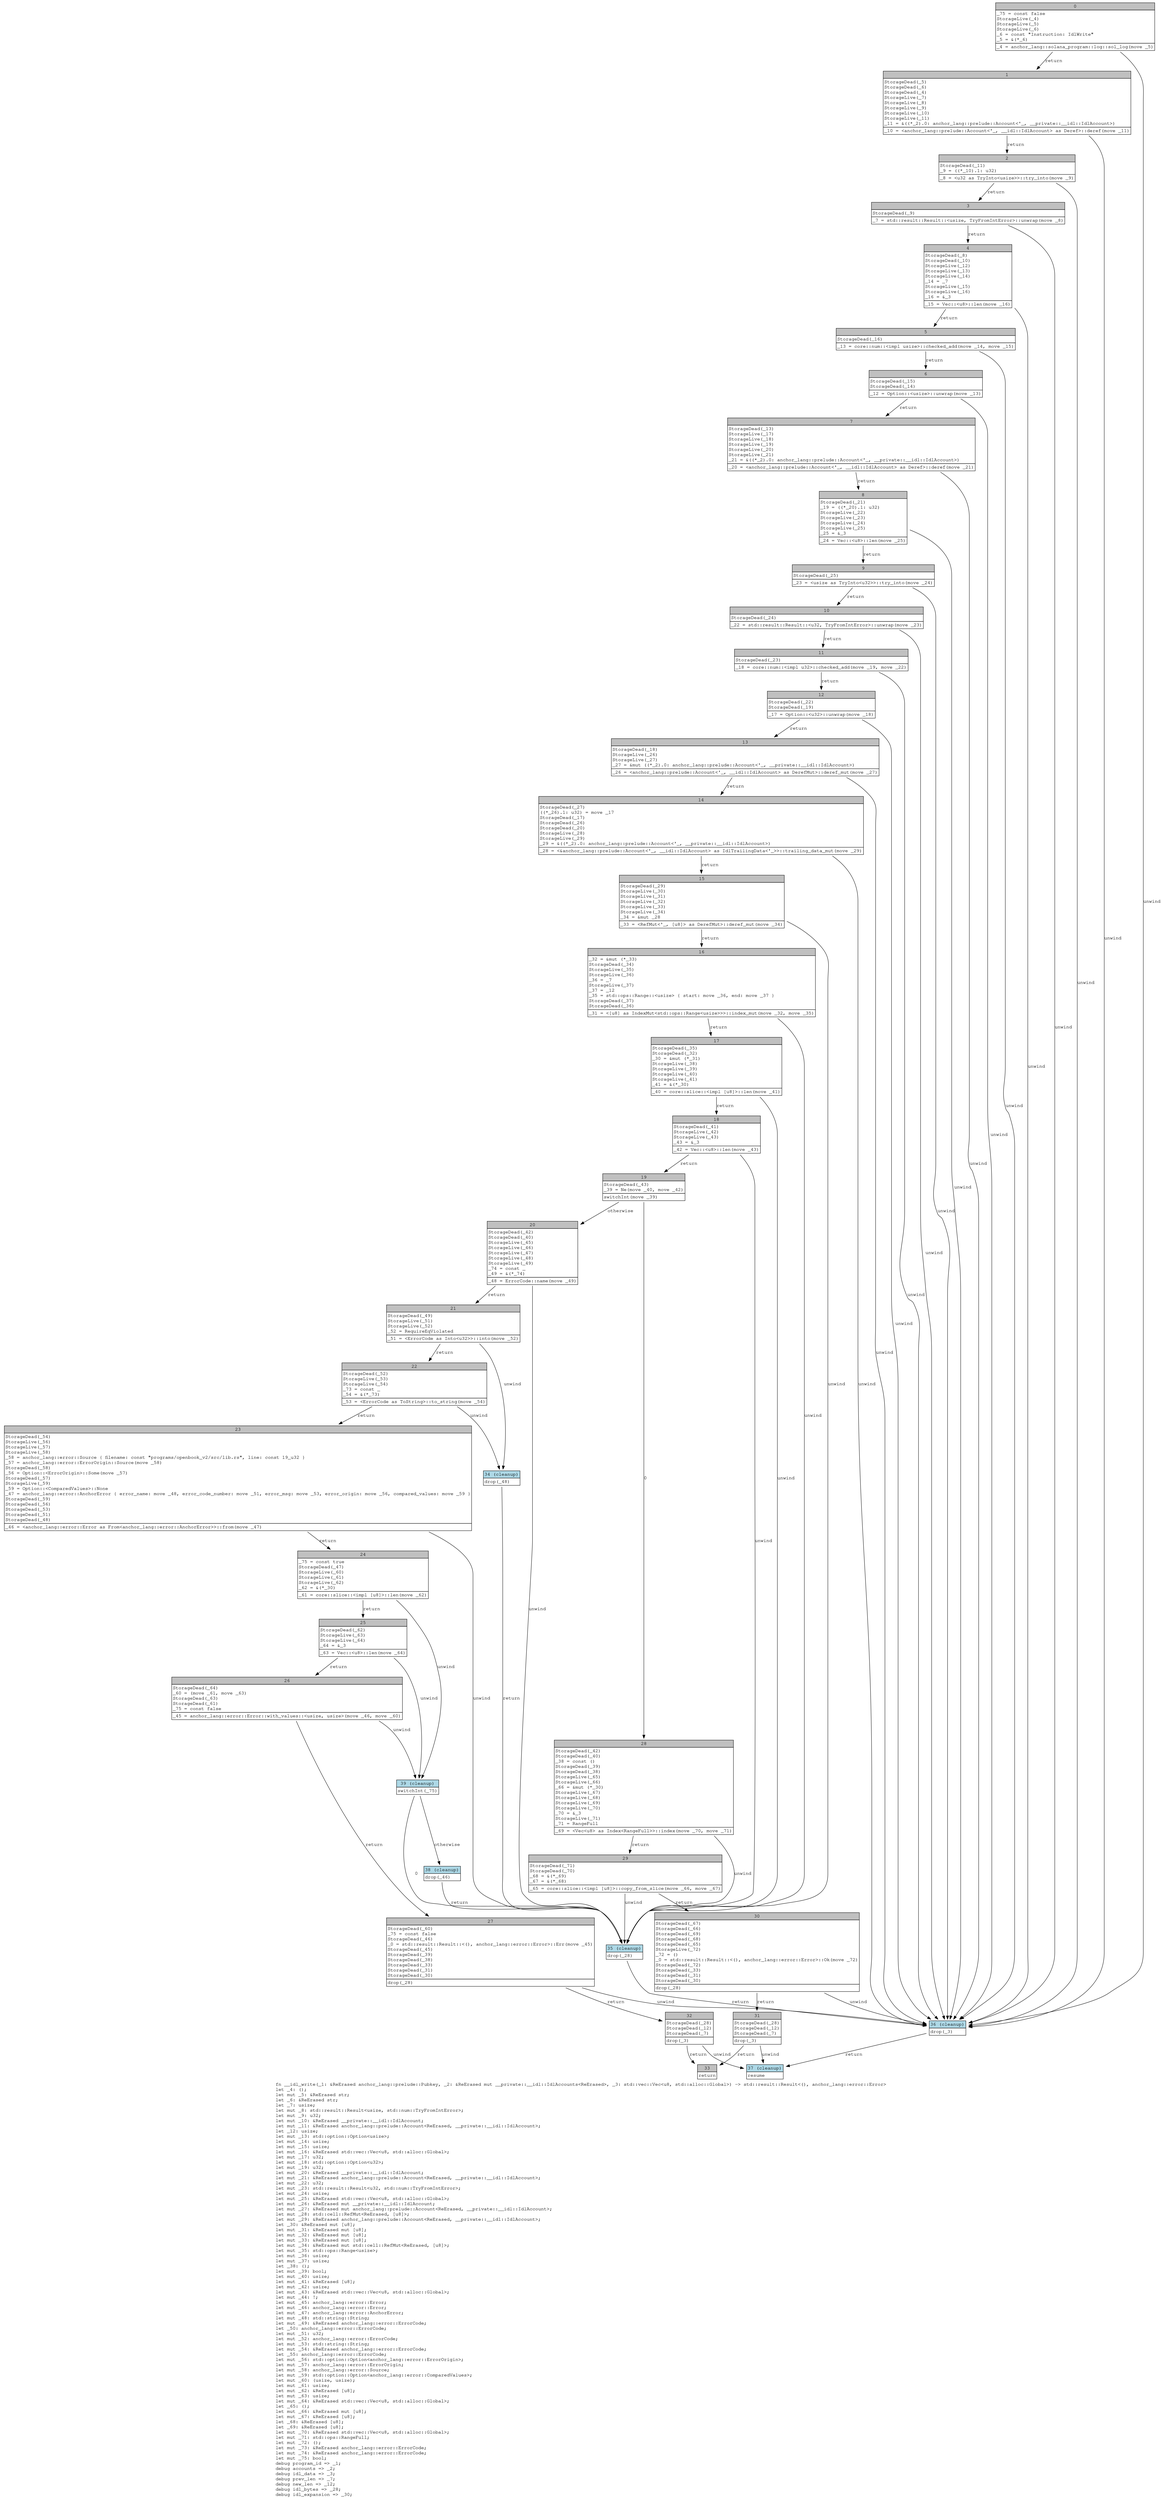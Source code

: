 digraph Mir_0_1143 {
    graph [fontname="Courier, monospace"];
    node [fontname="Courier, monospace"];
    edge [fontname="Courier, monospace"];
    label=<fn __idl_write(_1: &amp;ReErased anchor_lang::prelude::Pubkey, _2: &amp;ReErased mut __private::__idl::IdlAccounts&lt;ReErased&gt;, _3: std::vec::Vec&lt;u8, std::alloc::Global&gt;) -&gt; std::result::Result&lt;(), anchor_lang::error::Error&gt;<br align="left"/>let _4: ();<br align="left"/>let mut _5: &amp;ReErased str;<br align="left"/>let _6: &amp;ReErased str;<br align="left"/>let _7: usize;<br align="left"/>let mut _8: std::result::Result&lt;usize, std::num::TryFromIntError&gt;;<br align="left"/>let mut _9: u32;<br align="left"/>let mut _10: &amp;ReErased __private::__idl::IdlAccount;<br align="left"/>let mut _11: &amp;ReErased anchor_lang::prelude::Account&lt;ReErased, __private::__idl::IdlAccount&gt;;<br align="left"/>let _12: usize;<br align="left"/>let mut _13: std::option::Option&lt;usize&gt;;<br align="left"/>let mut _14: usize;<br align="left"/>let mut _15: usize;<br align="left"/>let mut _16: &amp;ReErased std::vec::Vec&lt;u8, std::alloc::Global&gt;;<br align="left"/>let mut _17: u32;<br align="left"/>let mut _18: std::option::Option&lt;u32&gt;;<br align="left"/>let mut _19: u32;<br align="left"/>let mut _20: &amp;ReErased __private::__idl::IdlAccount;<br align="left"/>let mut _21: &amp;ReErased anchor_lang::prelude::Account&lt;ReErased, __private::__idl::IdlAccount&gt;;<br align="left"/>let mut _22: u32;<br align="left"/>let mut _23: std::result::Result&lt;u32, std::num::TryFromIntError&gt;;<br align="left"/>let mut _24: usize;<br align="left"/>let mut _25: &amp;ReErased std::vec::Vec&lt;u8, std::alloc::Global&gt;;<br align="left"/>let mut _26: &amp;ReErased mut __private::__idl::IdlAccount;<br align="left"/>let mut _27: &amp;ReErased mut anchor_lang::prelude::Account&lt;ReErased, __private::__idl::IdlAccount&gt;;<br align="left"/>let mut _28: std::cell::RefMut&lt;ReErased, [u8]&gt;;<br align="left"/>let mut _29: &amp;ReErased anchor_lang::prelude::Account&lt;ReErased, __private::__idl::IdlAccount&gt;;<br align="left"/>let _30: &amp;ReErased mut [u8];<br align="left"/>let mut _31: &amp;ReErased mut [u8];<br align="left"/>let mut _32: &amp;ReErased mut [u8];<br align="left"/>let mut _33: &amp;ReErased mut [u8];<br align="left"/>let mut _34: &amp;ReErased mut std::cell::RefMut&lt;ReErased, [u8]&gt;;<br align="left"/>let mut _35: std::ops::Range&lt;usize&gt;;<br align="left"/>let mut _36: usize;<br align="left"/>let mut _37: usize;<br align="left"/>let _38: ();<br align="left"/>let mut _39: bool;<br align="left"/>let mut _40: usize;<br align="left"/>let mut _41: &amp;ReErased [u8];<br align="left"/>let mut _42: usize;<br align="left"/>let mut _43: &amp;ReErased std::vec::Vec&lt;u8, std::alloc::Global&gt;;<br align="left"/>let mut _44: !;<br align="left"/>let mut _45: anchor_lang::error::Error;<br align="left"/>let mut _46: anchor_lang::error::Error;<br align="left"/>let mut _47: anchor_lang::error::AnchorError;<br align="left"/>let mut _48: std::string::String;<br align="left"/>let mut _49: &amp;ReErased anchor_lang::error::ErrorCode;<br align="left"/>let _50: anchor_lang::error::ErrorCode;<br align="left"/>let mut _51: u32;<br align="left"/>let mut _52: anchor_lang::error::ErrorCode;<br align="left"/>let mut _53: std::string::String;<br align="left"/>let mut _54: &amp;ReErased anchor_lang::error::ErrorCode;<br align="left"/>let _55: anchor_lang::error::ErrorCode;<br align="left"/>let mut _56: std::option::Option&lt;anchor_lang::error::ErrorOrigin&gt;;<br align="left"/>let mut _57: anchor_lang::error::ErrorOrigin;<br align="left"/>let mut _58: anchor_lang::error::Source;<br align="left"/>let mut _59: std::option::Option&lt;anchor_lang::error::ComparedValues&gt;;<br align="left"/>let mut _60: (usize, usize);<br align="left"/>let mut _61: usize;<br align="left"/>let mut _62: &amp;ReErased [u8];<br align="left"/>let mut _63: usize;<br align="left"/>let mut _64: &amp;ReErased std::vec::Vec&lt;u8, std::alloc::Global&gt;;<br align="left"/>let _65: ();<br align="left"/>let mut _66: &amp;ReErased mut [u8];<br align="left"/>let mut _67: &amp;ReErased [u8];<br align="left"/>let _68: &amp;ReErased [u8];<br align="left"/>let _69: &amp;ReErased [u8];<br align="left"/>let mut _70: &amp;ReErased std::vec::Vec&lt;u8, std::alloc::Global&gt;;<br align="left"/>let mut _71: std::ops::RangeFull;<br align="left"/>let mut _72: ();<br align="left"/>let mut _73: &amp;ReErased anchor_lang::error::ErrorCode;<br align="left"/>let mut _74: &amp;ReErased anchor_lang::error::ErrorCode;<br align="left"/>let mut _75: bool;<br align="left"/>debug program_id =&gt; _1;<br align="left"/>debug accounts =&gt; _2;<br align="left"/>debug idl_data =&gt; _3;<br align="left"/>debug prev_len =&gt; _7;<br align="left"/>debug new_len =&gt; _12;<br align="left"/>debug idl_bytes =&gt; _28;<br align="left"/>debug idl_expansion =&gt; _30;<br align="left"/>>;
    bb0__0_1143 [shape="none", label=<<table border="0" cellborder="1" cellspacing="0"><tr><td bgcolor="gray" align="center" colspan="1">0</td></tr><tr><td align="left" balign="left">_75 = const false<br/>StorageLive(_4)<br/>StorageLive(_5)<br/>StorageLive(_6)<br/>_6 = const &quot;Instruction: IdlWrite&quot;<br/>_5 = &amp;(*_6)<br/></td></tr><tr><td align="left">_4 = anchor_lang::solana_program::log::sol_log(move _5)</td></tr></table>>];
    bb1__0_1143 [shape="none", label=<<table border="0" cellborder="1" cellspacing="0"><tr><td bgcolor="gray" align="center" colspan="1">1</td></tr><tr><td align="left" balign="left">StorageDead(_5)<br/>StorageDead(_6)<br/>StorageDead(_4)<br/>StorageLive(_7)<br/>StorageLive(_8)<br/>StorageLive(_9)<br/>StorageLive(_10)<br/>StorageLive(_11)<br/>_11 = &amp;((*_2).0: anchor_lang::prelude::Account&lt;'_, __private::__idl::IdlAccount&gt;)<br/></td></tr><tr><td align="left">_10 = &lt;anchor_lang::prelude::Account&lt;'_, __idl::IdlAccount&gt; as Deref&gt;::deref(move _11)</td></tr></table>>];
    bb2__0_1143 [shape="none", label=<<table border="0" cellborder="1" cellspacing="0"><tr><td bgcolor="gray" align="center" colspan="1">2</td></tr><tr><td align="left" balign="left">StorageDead(_11)<br/>_9 = ((*_10).1: u32)<br/></td></tr><tr><td align="left">_8 = &lt;u32 as TryInto&lt;usize&gt;&gt;::try_into(move _9)</td></tr></table>>];
    bb3__0_1143 [shape="none", label=<<table border="0" cellborder="1" cellspacing="0"><tr><td bgcolor="gray" align="center" colspan="1">3</td></tr><tr><td align="left" balign="left">StorageDead(_9)<br/></td></tr><tr><td align="left">_7 = std::result::Result::&lt;usize, TryFromIntError&gt;::unwrap(move _8)</td></tr></table>>];
    bb4__0_1143 [shape="none", label=<<table border="0" cellborder="1" cellspacing="0"><tr><td bgcolor="gray" align="center" colspan="1">4</td></tr><tr><td align="left" balign="left">StorageDead(_8)<br/>StorageDead(_10)<br/>StorageLive(_12)<br/>StorageLive(_13)<br/>StorageLive(_14)<br/>_14 = _7<br/>StorageLive(_15)<br/>StorageLive(_16)<br/>_16 = &amp;_3<br/></td></tr><tr><td align="left">_15 = Vec::&lt;u8&gt;::len(move _16)</td></tr></table>>];
    bb5__0_1143 [shape="none", label=<<table border="0" cellborder="1" cellspacing="0"><tr><td bgcolor="gray" align="center" colspan="1">5</td></tr><tr><td align="left" balign="left">StorageDead(_16)<br/></td></tr><tr><td align="left">_13 = core::num::&lt;impl usize&gt;::checked_add(move _14, move _15)</td></tr></table>>];
    bb6__0_1143 [shape="none", label=<<table border="0" cellborder="1" cellspacing="0"><tr><td bgcolor="gray" align="center" colspan="1">6</td></tr><tr><td align="left" balign="left">StorageDead(_15)<br/>StorageDead(_14)<br/></td></tr><tr><td align="left">_12 = Option::&lt;usize&gt;::unwrap(move _13)</td></tr></table>>];
    bb7__0_1143 [shape="none", label=<<table border="0" cellborder="1" cellspacing="0"><tr><td bgcolor="gray" align="center" colspan="1">7</td></tr><tr><td align="left" balign="left">StorageDead(_13)<br/>StorageLive(_17)<br/>StorageLive(_18)<br/>StorageLive(_19)<br/>StorageLive(_20)<br/>StorageLive(_21)<br/>_21 = &amp;((*_2).0: anchor_lang::prelude::Account&lt;'_, __private::__idl::IdlAccount&gt;)<br/></td></tr><tr><td align="left">_20 = &lt;anchor_lang::prelude::Account&lt;'_, __idl::IdlAccount&gt; as Deref&gt;::deref(move _21)</td></tr></table>>];
    bb8__0_1143 [shape="none", label=<<table border="0" cellborder="1" cellspacing="0"><tr><td bgcolor="gray" align="center" colspan="1">8</td></tr><tr><td align="left" balign="left">StorageDead(_21)<br/>_19 = ((*_20).1: u32)<br/>StorageLive(_22)<br/>StorageLive(_23)<br/>StorageLive(_24)<br/>StorageLive(_25)<br/>_25 = &amp;_3<br/></td></tr><tr><td align="left">_24 = Vec::&lt;u8&gt;::len(move _25)</td></tr></table>>];
    bb9__0_1143 [shape="none", label=<<table border="0" cellborder="1" cellspacing="0"><tr><td bgcolor="gray" align="center" colspan="1">9</td></tr><tr><td align="left" balign="left">StorageDead(_25)<br/></td></tr><tr><td align="left">_23 = &lt;usize as TryInto&lt;u32&gt;&gt;::try_into(move _24)</td></tr></table>>];
    bb10__0_1143 [shape="none", label=<<table border="0" cellborder="1" cellspacing="0"><tr><td bgcolor="gray" align="center" colspan="1">10</td></tr><tr><td align="left" balign="left">StorageDead(_24)<br/></td></tr><tr><td align="left">_22 = std::result::Result::&lt;u32, TryFromIntError&gt;::unwrap(move _23)</td></tr></table>>];
    bb11__0_1143 [shape="none", label=<<table border="0" cellborder="1" cellspacing="0"><tr><td bgcolor="gray" align="center" colspan="1">11</td></tr><tr><td align="left" balign="left">StorageDead(_23)<br/></td></tr><tr><td align="left">_18 = core::num::&lt;impl u32&gt;::checked_add(move _19, move _22)</td></tr></table>>];
    bb12__0_1143 [shape="none", label=<<table border="0" cellborder="1" cellspacing="0"><tr><td bgcolor="gray" align="center" colspan="1">12</td></tr><tr><td align="left" balign="left">StorageDead(_22)<br/>StorageDead(_19)<br/></td></tr><tr><td align="left">_17 = Option::&lt;u32&gt;::unwrap(move _18)</td></tr></table>>];
    bb13__0_1143 [shape="none", label=<<table border="0" cellborder="1" cellspacing="0"><tr><td bgcolor="gray" align="center" colspan="1">13</td></tr><tr><td align="left" balign="left">StorageDead(_18)<br/>StorageLive(_26)<br/>StorageLive(_27)<br/>_27 = &amp;mut ((*_2).0: anchor_lang::prelude::Account&lt;'_, __private::__idl::IdlAccount&gt;)<br/></td></tr><tr><td align="left">_26 = &lt;anchor_lang::prelude::Account&lt;'_, __idl::IdlAccount&gt; as DerefMut&gt;::deref_mut(move _27)</td></tr></table>>];
    bb14__0_1143 [shape="none", label=<<table border="0" cellborder="1" cellspacing="0"><tr><td bgcolor="gray" align="center" colspan="1">14</td></tr><tr><td align="left" balign="left">StorageDead(_27)<br/>((*_26).1: u32) = move _17<br/>StorageDead(_17)<br/>StorageDead(_26)<br/>StorageDead(_20)<br/>StorageLive(_28)<br/>StorageLive(_29)<br/>_29 = &amp;((*_2).0: anchor_lang::prelude::Account&lt;'_, __private::__idl::IdlAccount&gt;)<br/></td></tr><tr><td align="left">_28 = &lt;&amp;anchor_lang::prelude::Account&lt;'_, __idl::IdlAccount&gt; as IdlTrailingData&lt;'_&gt;&gt;::trailing_data_mut(move _29)</td></tr></table>>];
    bb15__0_1143 [shape="none", label=<<table border="0" cellborder="1" cellspacing="0"><tr><td bgcolor="gray" align="center" colspan="1">15</td></tr><tr><td align="left" balign="left">StorageDead(_29)<br/>StorageLive(_30)<br/>StorageLive(_31)<br/>StorageLive(_32)<br/>StorageLive(_33)<br/>StorageLive(_34)<br/>_34 = &amp;mut _28<br/></td></tr><tr><td align="left">_33 = &lt;RefMut&lt;'_, [u8]&gt; as DerefMut&gt;::deref_mut(move _34)</td></tr></table>>];
    bb16__0_1143 [shape="none", label=<<table border="0" cellborder="1" cellspacing="0"><tr><td bgcolor="gray" align="center" colspan="1">16</td></tr><tr><td align="left" balign="left">_32 = &amp;mut (*_33)<br/>StorageDead(_34)<br/>StorageLive(_35)<br/>StorageLive(_36)<br/>_36 = _7<br/>StorageLive(_37)<br/>_37 = _12<br/>_35 = std::ops::Range::&lt;usize&gt; { start: move _36, end: move _37 }<br/>StorageDead(_37)<br/>StorageDead(_36)<br/></td></tr><tr><td align="left">_31 = &lt;[u8] as IndexMut&lt;std::ops::Range&lt;usize&gt;&gt;&gt;::index_mut(move _32, move _35)</td></tr></table>>];
    bb17__0_1143 [shape="none", label=<<table border="0" cellborder="1" cellspacing="0"><tr><td bgcolor="gray" align="center" colspan="1">17</td></tr><tr><td align="left" balign="left">StorageDead(_35)<br/>StorageDead(_32)<br/>_30 = &amp;mut (*_31)<br/>StorageLive(_38)<br/>StorageLive(_39)<br/>StorageLive(_40)<br/>StorageLive(_41)<br/>_41 = &amp;(*_30)<br/></td></tr><tr><td align="left">_40 = core::slice::&lt;impl [u8]&gt;::len(move _41)</td></tr></table>>];
    bb18__0_1143 [shape="none", label=<<table border="0" cellborder="1" cellspacing="0"><tr><td bgcolor="gray" align="center" colspan="1">18</td></tr><tr><td align="left" balign="left">StorageDead(_41)<br/>StorageLive(_42)<br/>StorageLive(_43)<br/>_43 = &amp;_3<br/></td></tr><tr><td align="left">_42 = Vec::&lt;u8&gt;::len(move _43)</td></tr></table>>];
    bb19__0_1143 [shape="none", label=<<table border="0" cellborder="1" cellspacing="0"><tr><td bgcolor="gray" align="center" colspan="1">19</td></tr><tr><td align="left" balign="left">StorageDead(_43)<br/>_39 = Ne(move _40, move _42)<br/></td></tr><tr><td align="left">switchInt(move _39)</td></tr></table>>];
    bb20__0_1143 [shape="none", label=<<table border="0" cellborder="1" cellspacing="0"><tr><td bgcolor="gray" align="center" colspan="1">20</td></tr><tr><td align="left" balign="left">StorageDead(_42)<br/>StorageDead(_40)<br/>StorageLive(_45)<br/>StorageLive(_46)<br/>StorageLive(_47)<br/>StorageLive(_48)<br/>StorageLive(_49)<br/>_74 = const _<br/>_49 = &amp;(*_74)<br/></td></tr><tr><td align="left">_48 = ErrorCode::name(move _49)</td></tr></table>>];
    bb21__0_1143 [shape="none", label=<<table border="0" cellborder="1" cellspacing="0"><tr><td bgcolor="gray" align="center" colspan="1">21</td></tr><tr><td align="left" balign="left">StorageDead(_49)<br/>StorageLive(_51)<br/>StorageLive(_52)<br/>_52 = RequireEqViolated<br/></td></tr><tr><td align="left">_51 = &lt;ErrorCode as Into&lt;u32&gt;&gt;::into(move _52)</td></tr></table>>];
    bb22__0_1143 [shape="none", label=<<table border="0" cellborder="1" cellspacing="0"><tr><td bgcolor="gray" align="center" colspan="1">22</td></tr><tr><td align="left" balign="left">StorageDead(_52)<br/>StorageLive(_53)<br/>StorageLive(_54)<br/>_73 = const _<br/>_54 = &amp;(*_73)<br/></td></tr><tr><td align="left">_53 = &lt;ErrorCode as ToString&gt;::to_string(move _54)</td></tr></table>>];
    bb23__0_1143 [shape="none", label=<<table border="0" cellborder="1" cellspacing="0"><tr><td bgcolor="gray" align="center" colspan="1">23</td></tr><tr><td align="left" balign="left">StorageDead(_54)<br/>StorageLive(_56)<br/>StorageLive(_57)<br/>StorageLive(_58)<br/>_58 = anchor_lang::error::Source { filename: const &quot;programs/openbook_v2/src/lib.rs&quot;, line: const 19_u32 }<br/>_57 = anchor_lang::error::ErrorOrigin::Source(move _58)<br/>StorageDead(_58)<br/>_56 = Option::&lt;ErrorOrigin&gt;::Some(move _57)<br/>StorageDead(_57)<br/>StorageLive(_59)<br/>_59 = Option::&lt;ComparedValues&gt;::None<br/>_47 = anchor_lang::error::AnchorError { error_name: move _48, error_code_number: move _51, error_msg: move _53, error_origin: move _56, compared_values: move _59 }<br/>StorageDead(_59)<br/>StorageDead(_56)<br/>StorageDead(_53)<br/>StorageDead(_51)<br/>StorageDead(_48)<br/></td></tr><tr><td align="left">_46 = &lt;anchor_lang::error::Error as From&lt;anchor_lang::error::AnchorError&gt;&gt;::from(move _47)</td></tr></table>>];
    bb24__0_1143 [shape="none", label=<<table border="0" cellborder="1" cellspacing="0"><tr><td bgcolor="gray" align="center" colspan="1">24</td></tr><tr><td align="left" balign="left">_75 = const true<br/>StorageDead(_47)<br/>StorageLive(_60)<br/>StorageLive(_61)<br/>StorageLive(_62)<br/>_62 = &amp;(*_30)<br/></td></tr><tr><td align="left">_61 = core::slice::&lt;impl [u8]&gt;::len(move _62)</td></tr></table>>];
    bb25__0_1143 [shape="none", label=<<table border="0" cellborder="1" cellspacing="0"><tr><td bgcolor="gray" align="center" colspan="1">25</td></tr><tr><td align="left" balign="left">StorageDead(_62)<br/>StorageLive(_63)<br/>StorageLive(_64)<br/>_64 = &amp;_3<br/></td></tr><tr><td align="left">_63 = Vec::&lt;u8&gt;::len(move _64)</td></tr></table>>];
    bb26__0_1143 [shape="none", label=<<table border="0" cellborder="1" cellspacing="0"><tr><td bgcolor="gray" align="center" colspan="1">26</td></tr><tr><td align="left" balign="left">StorageDead(_64)<br/>_60 = (move _61, move _63)<br/>StorageDead(_63)<br/>StorageDead(_61)<br/>_75 = const false<br/></td></tr><tr><td align="left">_45 = anchor_lang::error::Error::with_values::&lt;usize, usize&gt;(move _46, move _60)</td></tr></table>>];
    bb27__0_1143 [shape="none", label=<<table border="0" cellborder="1" cellspacing="0"><tr><td bgcolor="gray" align="center" colspan="1">27</td></tr><tr><td align="left" balign="left">StorageDead(_60)<br/>_75 = const false<br/>StorageDead(_46)<br/>_0 = std::result::Result::&lt;(), anchor_lang::error::Error&gt;::Err(move _45)<br/>StorageDead(_45)<br/>StorageDead(_39)<br/>StorageDead(_38)<br/>StorageDead(_33)<br/>StorageDead(_31)<br/>StorageDead(_30)<br/></td></tr><tr><td align="left">drop(_28)</td></tr></table>>];
    bb28__0_1143 [shape="none", label=<<table border="0" cellborder="1" cellspacing="0"><tr><td bgcolor="gray" align="center" colspan="1">28</td></tr><tr><td align="left" balign="left">StorageDead(_42)<br/>StorageDead(_40)<br/>_38 = const ()<br/>StorageDead(_39)<br/>StorageDead(_38)<br/>StorageLive(_65)<br/>StorageLive(_66)<br/>_66 = &amp;mut (*_30)<br/>StorageLive(_67)<br/>StorageLive(_68)<br/>StorageLive(_69)<br/>StorageLive(_70)<br/>_70 = &amp;_3<br/>StorageLive(_71)<br/>_71 = RangeFull<br/></td></tr><tr><td align="left">_69 = &lt;Vec&lt;u8&gt; as Index&lt;RangeFull&gt;&gt;::index(move _70, move _71)</td></tr></table>>];
    bb29__0_1143 [shape="none", label=<<table border="0" cellborder="1" cellspacing="0"><tr><td bgcolor="gray" align="center" colspan="1">29</td></tr><tr><td align="left" balign="left">StorageDead(_71)<br/>StorageDead(_70)<br/>_68 = &amp;(*_69)<br/>_67 = &amp;(*_68)<br/></td></tr><tr><td align="left">_65 = core::slice::&lt;impl [u8]&gt;::copy_from_slice(move _66, move _67)</td></tr></table>>];
    bb30__0_1143 [shape="none", label=<<table border="0" cellborder="1" cellspacing="0"><tr><td bgcolor="gray" align="center" colspan="1">30</td></tr><tr><td align="left" balign="left">StorageDead(_67)<br/>StorageDead(_66)<br/>StorageDead(_69)<br/>StorageDead(_68)<br/>StorageDead(_65)<br/>StorageLive(_72)<br/>_72 = ()<br/>_0 = std::result::Result::&lt;(), anchor_lang::error::Error&gt;::Ok(move _72)<br/>StorageDead(_72)<br/>StorageDead(_33)<br/>StorageDead(_31)<br/>StorageDead(_30)<br/></td></tr><tr><td align="left">drop(_28)</td></tr></table>>];
    bb31__0_1143 [shape="none", label=<<table border="0" cellborder="1" cellspacing="0"><tr><td bgcolor="gray" align="center" colspan="1">31</td></tr><tr><td align="left" balign="left">StorageDead(_28)<br/>StorageDead(_12)<br/>StorageDead(_7)<br/></td></tr><tr><td align="left">drop(_3)</td></tr></table>>];
    bb32__0_1143 [shape="none", label=<<table border="0" cellborder="1" cellspacing="0"><tr><td bgcolor="gray" align="center" colspan="1">32</td></tr><tr><td align="left" balign="left">StorageDead(_28)<br/>StorageDead(_12)<br/>StorageDead(_7)<br/></td></tr><tr><td align="left">drop(_3)</td></tr></table>>];
    bb33__0_1143 [shape="none", label=<<table border="0" cellborder="1" cellspacing="0"><tr><td bgcolor="gray" align="center" colspan="1">33</td></tr><tr><td align="left">return</td></tr></table>>];
    bb34__0_1143 [shape="none", label=<<table border="0" cellborder="1" cellspacing="0"><tr><td bgcolor="lightblue" align="center" colspan="1">34 (cleanup)</td></tr><tr><td align="left">drop(_48)</td></tr></table>>];
    bb35__0_1143 [shape="none", label=<<table border="0" cellborder="1" cellspacing="0"><tr><td bgcolor="lightblue" align="center" colspan="1">35 (cleanup)</td></tr><tr><td align="left">drop(_28)</td></tr></table>>];
    bb36__0_1143 [shape="none", label=<<table border="0" cellborder="1" cellspacing="0"><tr><td bgcolor="lightblue" align="center" colspan="1">36 (cleanup)</td></tr><tr><td align="left">drop(_3)</td></tr></table>>];
    bb37__0_1143 [shape="none", label=<<table border="0" cellborder="1" cellspacing="0"><tr><td bgcolor="lightblue" align="center" colspan="1">37 (cleanup)</td></tr><tr><td align="left">resume</td></tr></table>>];
    bb38__0_1143 [shape="none", label=<<table border="0" cellborder="1" cellspacing="0"><tr><td bgcolor="lightblue" align="center" colspan="1">38 (cleanup)</td></tr><tr><td align="left">drop(_46)</td></tr></table>>];
    bb39__0_1143 [shape="none", label=<<table border="0" cellborder="1" cellspacing="0"><tr><td bgcolor="lightblue" align="center" colspan="1">39 (cleanup)</td></tr><tr><td align="left">switchInt(_75)</td></tr></table>>];
    bb0__0_1143 -> bb1__0_1143 [label="return"];
    bb0__0_1143 -> bb36__0_1143 [label="unwind"];
    bb1__0_1143 -> bb2__0_1143 [label="return"];
    bb1__0_1143 -> bb36__0_1143 [label="unwind"];
    bb2__0_1143 -> bb3__0_1143 [label="return"];
    bb2__0_1143 -> bb36__0_1143 [label="unwind"];
    bb3__0_1143 -> bb4__0_1143 [label="return"];
    bb3__0_1143 -> bb36__0_1143 [label="unwind"];
    bb4__0_1143 -> bb5__0_1143 [label="return"];
    bb4__0_1143 -> bb36__0_1143 [label="unwind"];
    bb5__0_1143 -> bb6__0_1143 [label="return"];
    bb5__0_1143 -> bb36__0_1143 [label="unwind"];
    bb6__0_1143 -> bb7__0_1143 [label="return"];
    bb6__0_1143 -> bb36__0_1143 [label="unwind"];
    bb7__0_1143 -> bb8__0_1143 [label="return"];
    bb7__0_1143 -> bb36__0_1143 [label="unwind"];
    bb8__0_1143 -> bb9__0_1143 [label="return"];
    bb8__0_1143 -> bb36__0_1143 [label="unwind"];
    bb9__0_1143 -> bb10__0_1143 [label="return"];
    bb9__0_1143 -> bb36__0_1143 [label="unwind"];
    bb10__0_1143 -> bb11__0_1143 [label="return"];
    bb10__0_1143 -> bb36__0_1143 [label="unwind"];
    bb11__0_1143 -> bb12__0_1143 [label="return"];
    bb11__0_1143 -> bb36__0_1143 [label="unwind"];
    bb12__0_1143 -> bb13__0_1143 [label="return"];
    bb12__0_1143 -> bb36__0_1143 [label="unwind"];
    bb13__0_1143 -> bb14__0_1143 [label="return"];
    bb13__0_1143 -> bb36__0_1143 [label="unwind"];
    bb14__0_1143 -> bb15__0_1143 [label="return"];
    bb14__0_1143 -> bb36__0_1143 [label="unwind"];
    bb15__0_1143 -> bb16__0_1143 [label="return"];
    bb15__0_1143 -> bb35__0_1143 [label="unwind"];
    bb16__0_1143 -> bb17__0_1143 [label="return"];
    bb16__0_1143 -> bb35__0_1143 [label="unwind"];
    bb17__0_1143 -> bb18__0_1143 [label="return"];
    bb17__0_1143 -> bb35__0_1143 [label="unwind"];
    bb18__0_1143 -> bb19__0_1143 [label="return"];
    bb18__0_1143 -> bb35__0_1143 [label="unwind"];
    bb19__0_1143 -> bb28__0_1143 [label="0"];
    bb19__0_1143 -> bb20__0_1143 [label="otherwise"];
    bb20__0_1143 -> bb21__0_1143 [label="return"];
    bb20__0_1143 -> bb35__0_1143 [label="unwind"];
    bb21__0_1143 -> bb22__0_1143 [label="return"];
    bb21__0_1143 -> bb34__0_1143 [label="unwind"];
    bb22__0_1143 -> bb23__0_1143 [label="return"];
    bb22__0_1143 -> bb34__0_1143 [label="unwind"];
    bb23__0_1143 -> bb24__0_1143 [label="return"];
    bb23__0_1143 -> bb35__0_1143 [label="unwind"];
    bb24__0_1143 -> bb25__0_1143 [label="return"];
    bb24__0_1143 -> bb39__0_1143 [label="unwind"];
    bb25__0_1143 -> bb26__0_1143 [label="return"];
    bb25__0_1143 -> bb39__0_1143 [label="unwind"];
    bb26__0_1143 -> bb27__0_1143 [label="return"];
    bb26__0_1143 -> bb39__0_1143 [label="unwind"];
    bb27__0_1143 -> bb32__0_1143 [label="return"];
    bb27__0_1143 -> bb36__0_1143 [label="unwind"];
    bb28__0_1143 -> bb29__0_1143 [label="return"];
    bb28__0_1143 -> bb35__0_1143 [label="unwind"];
    bb29__0_1143 -> bb30__0_1143 [label="return"];
    bb29__0_1143 -> bb35__0_1143 [label="unwind"];
    bb30__0_1143 -> bb31__0_1143 [label="return"];
    bb30__0_1143 -> bb36__0_1143 [label="unwind"];
    bb31__0_1143 -> bb33__0_1143 [label="return"];
    bb31__0_1143 -> bb37__0_1143 [label="unwind"];
    bb32__0_1143 -> bb33__0_1143 [label="return"];
    bb32__0_1143 -> bb37__0_1143 [label="unwind"];
    bb34__0_1143 -> bb35__0_1143 [label="return"];
    bb35__0_1143 -> bb36__0_1143 [label="return"];
    bb36__0_1143 -> bb37__0_1143 [label="return"];
    bb38__0_1143 -> bb35__0_1143 [label="return"];
    bb39__0_1143 -> bb35__0_1143 [label="0"];
    bb39__0_1143 -> bb38__0_1143 [label="otherwise"];
}
